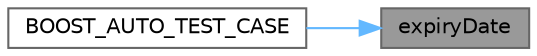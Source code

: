 digraph "expiryDate"
{
 // INTERACTIVE_SVG=YES
 // LATEX_PDF_SIZE
  bgcolor="transparent";
  edge [fontname=Helvetica,fontsize=10,labelfontname=Helvetica,labelfontsize=10];
  node [fontname=Helvetica,fontsize=10,shape=box,height=0.2,width=0.4];
  rankdir="RL";
  Node1 [label="expiryDate",height=0.2,width=0.4,color="gray40", fillcolor="grey60", style="filled", fontcolor="black",tooltip="Return the expiry date."];
  Node1 -> Node2 [dir="back",color="steelblue1",style="solid"];
  Node2 [label="BOOST_AUTO_TEST_CASE",height=0.2,width=0.4,color="grey40", fillcolor="white", style="filled",URL="$test_2expiry_8cpp.html#ac6cb18ebc0cddef621e3eef868abf062",tooltip=" "];
}
